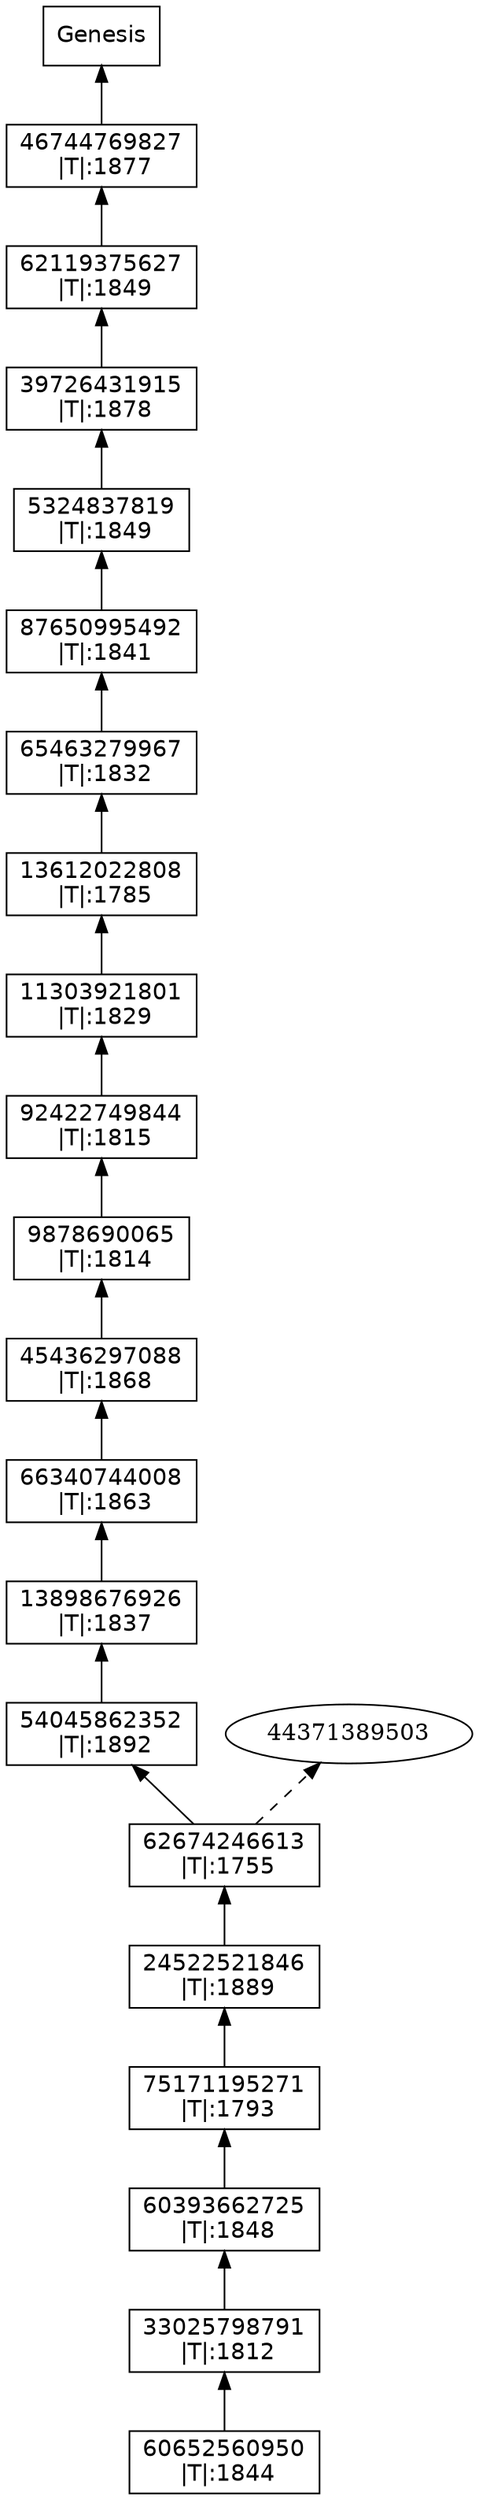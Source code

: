 digraph {
	46744769827 [label="46744769827
 |T|:1877" fontname=Helvetica shape=box]
	46744769827 -> -1 [style=solid]
	-1 [label=Genesis fontname=Helvetica shape=box]
	62119375627 [label="62119375627
 |T|:1849" fontname=Helvetica shape=box]
	62119375627 -> 46744769827 [style=solid]
	39726431915 [label="39726431915
 |T|:1878" fontname=Helvetica shape=box]
	39726431915 -> 62119375627 [style=solid]
	5324837819 [label="5324837819
 |T|:1849" fontname=Helvetica shape=box]
	5324837819 -> 39726431915 [style=solid]
	87650995492 [label="87650995492
 |T|:1841" fontname=Helvetica shape=box]
	87650995492 -> 5324837819 [style=solid]
	65463279967 [label="65463279967
 |T|:1832" fontname=Helvetica shape=box]
	65463279967 -> 87650995492 [style=solid]
	13612022808 [label="13612022808
 |T|:1785" fontname=Helvetica shape=box]
	13612022808 -> 65463279967 [style=solid]
	11303921801 [label="11303921801
 |T|:1829" fontname=Helvetica shape=box]
	11303921801 -> 13612022808 [style=solid]
	92422749844 [label="92422749844
 |T|:1815" fontname=Helvetica shape=box]
	92422749844 -> 11303921801 [style=solid]
	9878690065 [label="9878690065
 |T|:1814" fontname=Helvetica shape=box]
	9878690065 -> 92422749844 [style=solid]
	45436297088 [label="45436297088
 |T|:1868" fontname=Helvetica shape=box]
	45436297088 -> 9878690065 [style=solid]
	66340744008 [label="66340744008
 |T|:1863" fontname=Helvetica shape=box]
	66340744008 -> 45436297088 [style=solid]
	13898676926 [label="13898676926
 |T|:1837" fontname=Helvetica shape=box]
	13898676926 -> 66340744008 [style=solid]
	54045862352 [label="54045862352
 |T|:1892" fontname=Helvetica shape=box]
	54045862352 -> 13898676926 [style=solid]
	62674246613 [label="62674246613
 |T|:1755" fontname=Helvetica shape=box]
	62674246613 -> 54045862352 [style=solid]
	62674246613 -> 44371389503 [style=dashed]
	24522521846 [label="24522521846
 |T|:1889" fontname=Helvetica shape=box]
	24522521846 -> 62674246613 [style=solid]
	75171195271 [label="75171195271
 |T|:1793" fontname=Helvetica shape=box]
	75171195271 -> 24522521846 [style=solid]
	60393662725 [label="60393662725
 |T|:1848" fontname=Helvetica shape=box]
	60393662725 -> 75171195271 [style=solid]
	33025798791 [label="33025798791
 |T|:1812" fontname=Helvetica shape=box]
	33025798791 -> 60393662725 [style=solid]
	60652560950 [label="60652560950
 |T|:1844" fontname=Helvetica shape=box]
	60652560950 -> 33025798791 [style=solid]
	rankdir=BT
}

